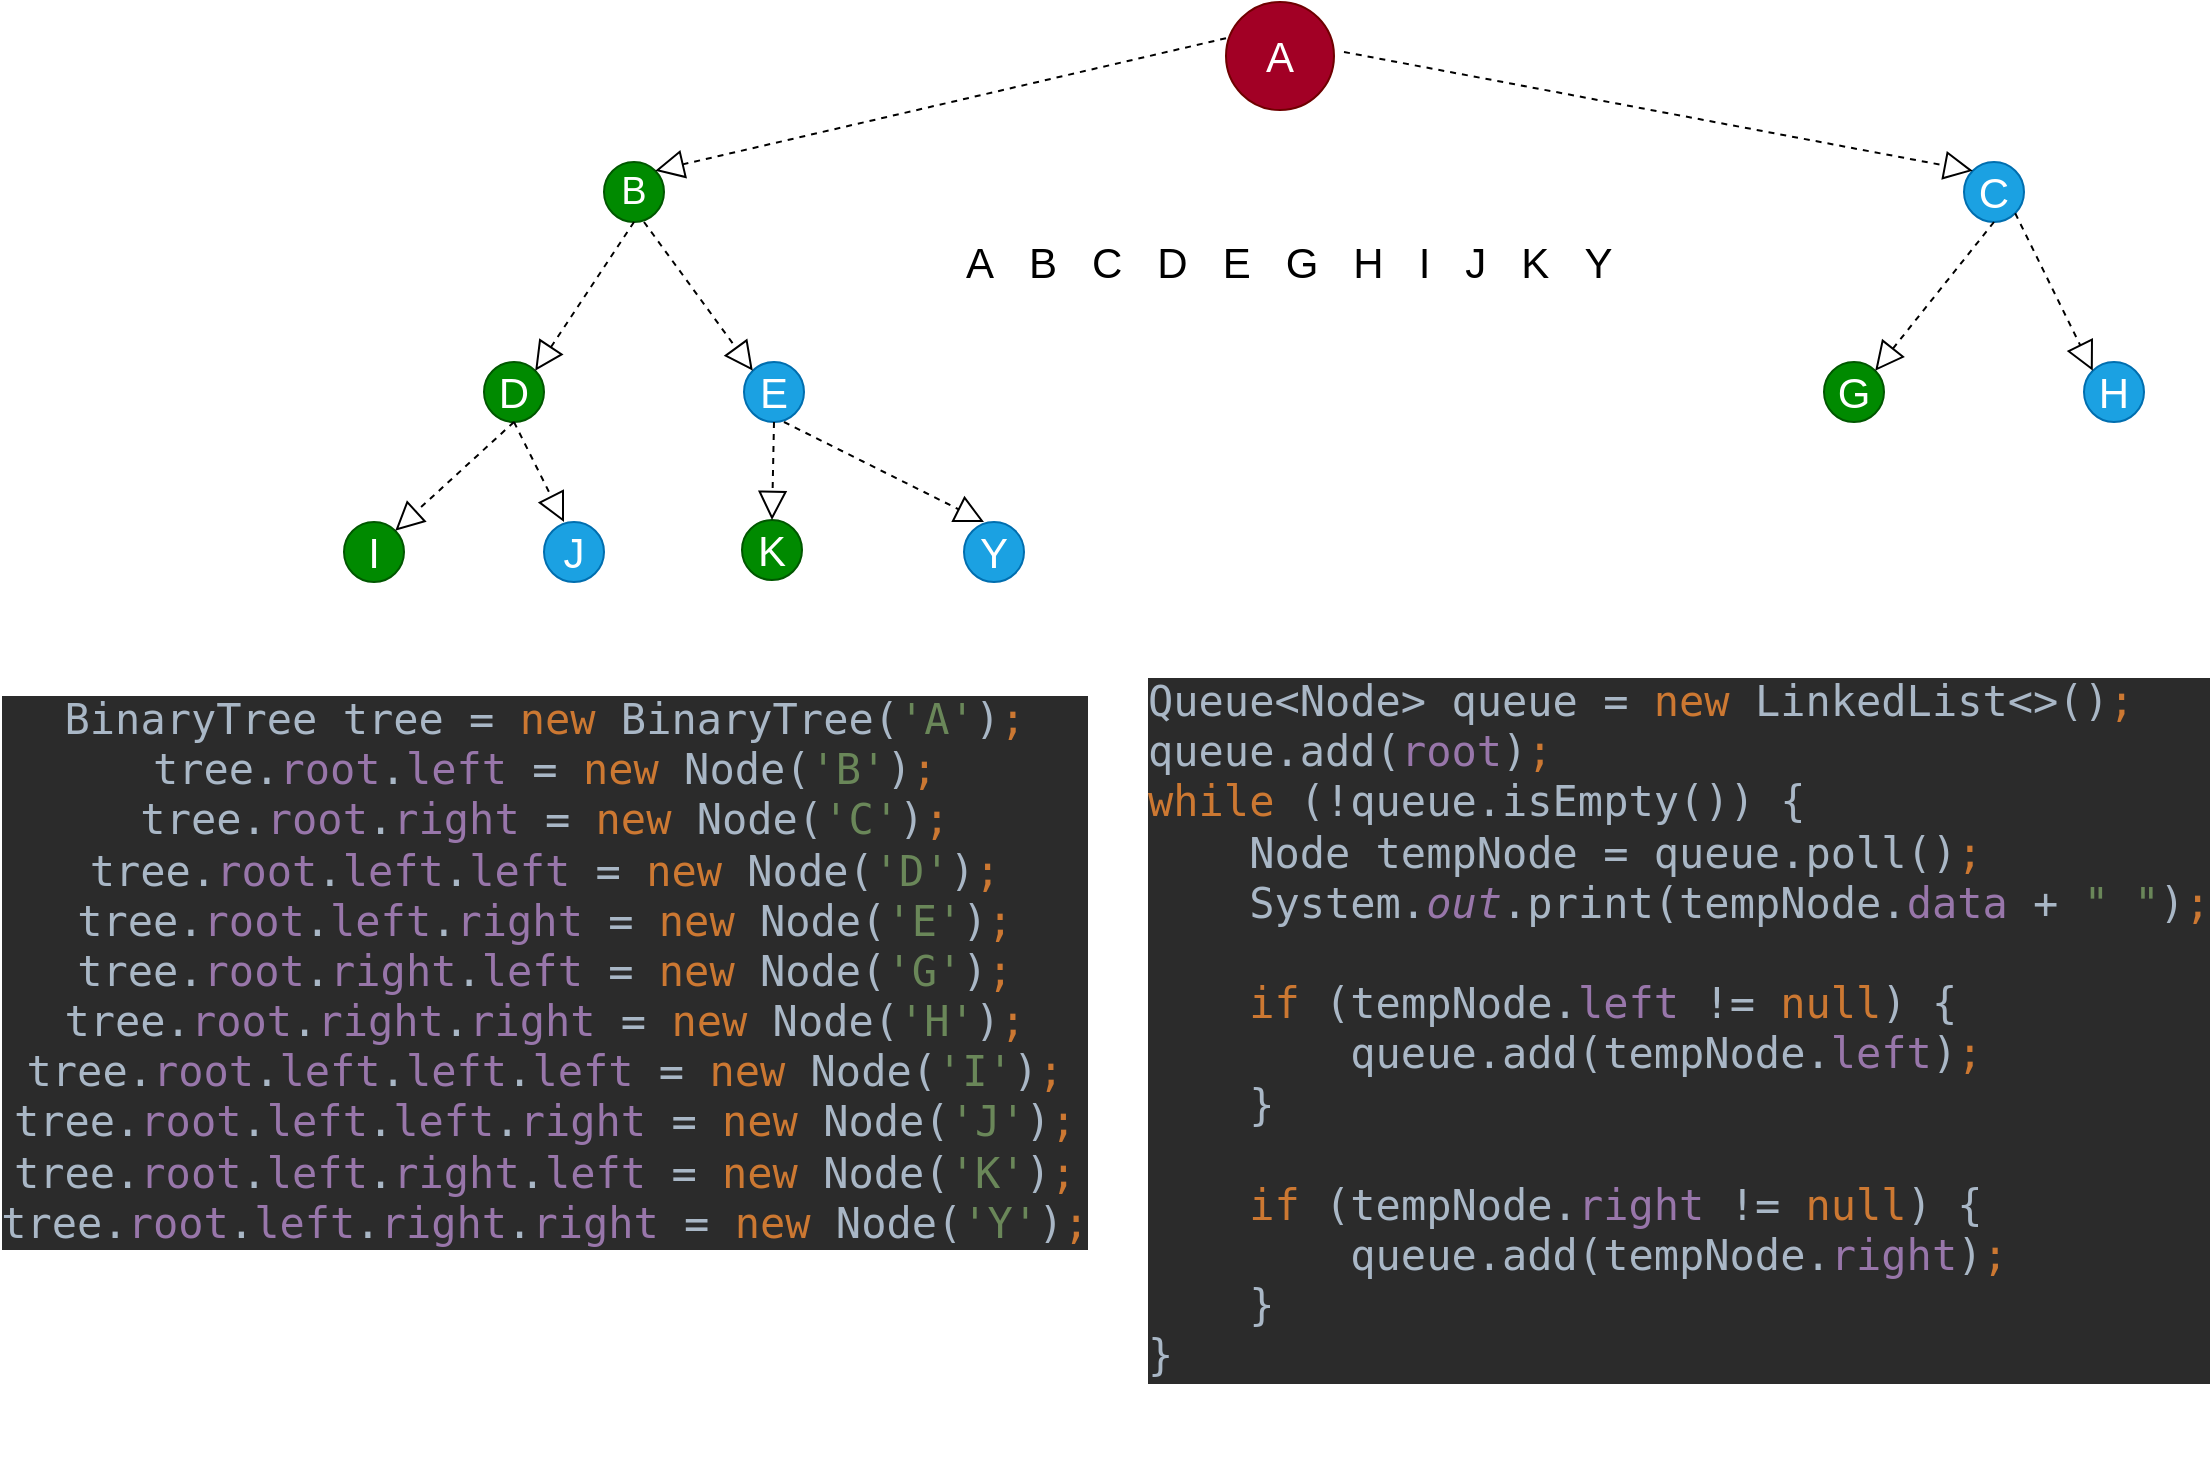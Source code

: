 <mxfile version="20.5.3" type="embed"><diagram id="RtrrDdBwXUU5Bzf3hxCM" name="Page-1"><mxGraphModel dx="2117" dy="665" grid="1" gridSize="10" guides="1" tooltips="1" connect="1" arrows="1" fold="1" page="1" pageScale="1" pageWidth="850" pageHeight="1100" math="0" shadow="0"><root><mxCell id="0"/><mxCell id="1" parent="0"/><mxCell id="2" value="C" style="ellipse;whiteSpace=wrap;html=1;aspect=fixed;fillColor=#1ba1e2;fontColor=#ffffff;strokeColor=#006EAF;fontSize=21;" vertex="1" parent="1"><mxGeometry x="740" y="80" width="30" height="30" as="geometry"/></mxCell><mxCell id="3" value="D" style="ellipse;whiteSpace=wrap;html=1;aspect=fixed;fillColor=#008a00;fontColor=#ffffff;strokeColor=#005700;fontSize=21;" vertex="1" parent="1"><mxGeometry y="180" width="30" height="30" as="geometry"/></mxCell><mxCell id="4" value="G" style="ellipse;whiteSpace=wrap;html=1;aspect=fixed;fillColor=#008a00;fontColor=#ffffff;strokeColor=#005700;fontSize=21;" vertex="1" parent="1"><mxGeometry x="670" y="180" width="30" height="30" as="geometry"/></mxCell><mxCell id="5" value="H" style="ellipse;whiteSpace=wrap;html=1;aspect=fixed;fillColor=#1ba1e2;fontColor=#ffffff;strokeColor=#006EAF;fontSize=21;" vertex="1" parent="1"><mxGeometry x="800" y="180" width="30" height="30" as="geometry"/></mxCell><mxCell id="6" value="&lt;font style=&quot;font-size: 19px;&quot;&gt;B&lt;/font&gt;" style="ellipse;whiteSpace=wrap;html=1;aspect=fixed;fillColor=#008a00;fontColor=#ffffff;strokeColor=#005700;" vertex="1" parent="1"><mxGeometry x="60" y="80" width="30" height="30" as="geometry"/></mxCell><mxCell id="7" value="E" style="ellipse;whiteSpace=wrap;html=1;aspect=fixed;fillColor=#1ba1e2;fontColor=#ffffff;strokeColor=#006EAF;fontSize=21;" vertex="1" parent="1"><mxGeometry x="130" y="180" width="30" height="30" as="geometry"/></mxCell><mxCell id="8" value="" style="endArrow=block;dashed=1;endFill=0;endSize=12;html=1;rounded=0;entryX=1;entryY=0;entryDx=0;entryDy=0;exitX=-0.063;exitY=0.335;exitDx=0;exitDy=0;exitPerimeter=0;" edge="1" parent="1" target="6"><mxGeometry width="160" relative="1" as="geometry"><mxPoint x="376.85" y="16.75" as="sourcePoint"/><mxPoint x="290" y="24.33" as="targetPoint"/></mxGeometry></mxCell><mxCell id="9" value="" style="endArrow=block;dashed=1;endFill=0;endSize=12;html=1;rounded=0;entryX=0;entryY=0;entryDx=0;entryDy=0;exitX=1;exitY=0.5;exitDx=0;exitDy=0;" edge="1" parent="1" target="2"><mxGeometry width="160" relative="1" as="geometry"><mxPoint x="430" y="25" as="sourcePoint"/><mxPoint x="590" y="20" as="targetPoint"/></mxGeometry></mxCell><mxCell id="10" value="" style="endArrow=block;dashed=1;endFill=0;endSize=12;html=1;rounded=0;exitX=0.5;exitY=1;exitDx=0;exitDy=0;entryX=1;entryY=0;entryDx=0;entryDy=0;" edge="1" parent="1" source="6" target="3"><mxGeometry width="160" relative="1" as="geometry"><mxPoint x="40" y="330" as="sourcePoint"/><mxPoint x="200" y="330" as="targetPoint"/></mxGeometry></mxCell><mxCell id="11" value="" style="endArrow=block;dashed=1;endFill=0;endSize=12;html=1;rounded=0;entryX=0;entryY=0;entryDx=0;entryDy=0;" edge="1" parent="1" target="7"><mxGeometry width="160" relative="1" as="geometry"><mxPoint x="80" y="110" as="sourcePoint"/><mxPoint x="360" y="340" as="targetPoint"/></mxGeometry></mxCell><mxCell id="12" value="" style="endArrow=block;dashed=1;endFill=0;endSize=12;html=1;rounded=0;exitX=0.5;exitY=1;exitDx=0;exitDy=0;entryX=1;entryY=0;entryDx=0;entryDy=0;" edge="1" parent="1" source="2" target="4"><mxGeometry width="160" relative="1" as="geometry"><mxPoint x="385" y="320" as="sourcePoint"/><mxPoint x="545" y="320" as="targetPoint"/></mxGeometry></mxCell><mxCell id="13" value="" style="endArrow=block;dashed=1;endFill=0;endSize=12;html=1;rounded=0;exitX=1;exitY=1;exitDx=0;exitDy=0;entryX=0;entryY=0;entryDx=0;entryDy=0;" edge="1" parent="1" source="2" target="5"><mxGeometry width="160" relative="1" as="geometry"><mxPoint x="700" y="330" as="sourcePoint"/><mxPoint x="860" y="330" as="targetPoint"/></mxGeometry></mxCell><mxCell id="14" value="I" style="ellipse;whiteSpace=wrap;html=1;aspect=fixed;fillColor=#008a00;fontColor=#ffffff;strokeColor=#005700;fontSize=21;" vertex="1" parent="1"><mxGeometry x="-70" y="260" width="30" height="30" as="geometry"/></mxCell><mxCell id="15" value="" style="endArrow=block;dashed=1;endFill=0;endSize=12;html=1;rounded=0;fontSize=21;entryX=1;entryY=0;entryDx=0;entryDy=0;exitX=0.5;exitY=1;exitDx=0;exitDy=0;" edge="1" parent="1" source="3" target="14"><mxGeometry width="160" relative="1" as="geometry"><mxPoint x="20" y="210" as="sourcePoint"/><mxPoint x="220" y="360" as="targetPoint"/></mxGeometry></mxCell><mxCell id="16" value="J" style="ellipse;whiteSpace=wrap;html=1;aspect=fixed;fillColor=#1ba1e2;fontColor=#ffffff;strokeColor=#006EAF;fontSize=21;" vertex="1" parent="1"><mxGeometry x="30" y="260" width="30" height="30" as="geometry"/></mxCell><mxCell id="17" value="" style="endArrow=block;dashed=1;endFill=0;endSize=12;html=1;rounded=0;fontSize=21;exitX=0.5;exitY=1;exitDx=0;exitDy=0;" edge="1" parent="1" source="3"><mxGeometry width="160" relative="1" as="geometry"><mxPoint x="110" y="240" as="sourcePoint"/><mxPoint x="40" y="260" as="targetPoint"/></mxGeometry></mxCell><mxCell id="18" value="K" style="ellipse;whiteSpace=wrap;html=1;aspect=fixed;fillColor=#008a00;fontColor=#ffffff;strokeColor=#005700;fontSize=21;" vertex="1" parent="1"><mxGeometry x="129" y="259" width="30" height="30" as="geometry"/></mxCell><mxCell id="19" value="" style="endArrow=block;dashed=1;endFill=0;endSize=12;html=1;rounded=0;fontSize=21;exitX=0.5;exitY=1;exitDx=0;exitDy=0;entryX=0.5;entryY=0;entryDx=0;entryDy=0;" edge="1" parent="1" source="7" target="18"><mxGeometry width="160" relative="1" as="geometry"><mxPoint x="80" y="350" as="sourcePoint"/><mxPoint x="240" y="350" as="targetPoint"/></mxGeometry></mxCell><mxCell id="20" value="Y" style="ellipse;whiteSpace=wrap;html=1;aspect=fixed;fillColor=#1ba1e2;fontColor=#ffffff;strokeColor=#006EAF;fontSize=21;" vertex="1" parent="1"><mxGeometry x="240" y="260" width="30" height="30" as="geometry"/></mxCell><mxCell id="21" value="" style="endArrow=block;dashed=1;endFill=0;endSize=12;html=1;rounded=0;fontSize=21;" edge="1" parent="1"><mxGeometry width="160" relative="1" as="geometry"><mxPoint x="150" y="210" as="sourcePoint"/><mxPoint x="250" y="260" as="targetPoint"/></mxGeometry></mxCell><mxCell id="22" value="A" style="ellipse;whiteSpace=wrap;html=1;aspect=fixed;fillColor=#a20025;fontColor=#ffffff;strokeColor=#6F0000;fontSize=21;" vertex="1" parent="1"><mxGeometry x="371" width="54" height="54" as="geometry"/></mxCell><mxCell id="23" value="&lt;div style=&quot;background-color:#2b2b2b;color:#a9b7c6;font-family:'JetBrains Mono',monospace;font-size:9,8pt;&quot;&gt;&lt;pre&gt;BinaryTree tree = &lt;span style=&quot;color:#cc7832;&quot;&gt;new &lt;/span&gt;BinaryTree(&lt;span style=&quot;color:#6a8759;&quot;&gt;'A'&lt;/span&gt;)&lt;span style=&quot;color:#cc7832;&quot;&gt;;&lt;br&gt;&lt;/span&gt;tree.&lt;span style=&quot;color:#9876aa;&quot;&gt;root&lt;/span&gt;.&lt;span style=&quot;color:#9876aa;&quot;&gt;left &lt;/span&gt;= &lt;span style=&quot;color:#cc7832;&quot;&gt;new &lt;/span&gt;Node(&lt;span style=&quot;color:#6a8759;&quot;&gt;'B'&lt;/span&gt;)&lt;span style=&quot;color:#cc7832;&quot;&gt;;&lt;br&gt;&lt;/span&gt;tree.&lt;span style=&quot;color:#9876aa;&quot;&gt;root&lt;/span&gt;.&lt;span style=&quot;color:#9876aa;&quot;&gt;right &lt;/span&gt;= &lt;span style=&quot;color:#cc7832;&quot;&gt;new &lt;/span&gt;Node(&lt;span style=&quot;color:#6a8759;&quot;&gt;'C'&lt;/span&gt;)&lt;span style=&quot;color:#cc7832;&quot;&gt;;&lt;br&gt;&lt;/span&gt;tree.&lt;span style=&quot;color:#9876aa;&quot;&gt;root&lt;/span&gt;.&lt;span style=&quot;color:#9876aa;&quot;&gt;left&lt;/span&gt;.&lt;span style=&quot;color:#9876aa;&quot;&gt;left &lt;/span&gt;= &lt;span style=&quot;color:#cc7832;&quot;&gt;new &lt;/span&gt;Node(&lt;span style=&quot;color:#6a8759;&quot;&gt;'D'&lt;/span&gt;)&lt;span style=&quot;color:#cc7832;&quot;&gt;;&lt;br&gt;&lt;/span&gt;tree.&lt;span style=&quot;color:#9876aa;&quot;&gt;root&lt;/span&gt;.&lt;span style=&quot;color:#9876aa;&quot;&gt;left&lt;/span&gt;.&lt;span style=&quot;color:#9876aa;&quot;&gt;right &lt;/span&gt;= &lt;span style=&quot;color:#cc7832;&quot;&gt;new &lt;/span&gt;Node(&lt;span style=&quot;color:#6a8759;&quot;&gt;'E'&lt;/span&gt;)&lt;span style=&quot;color:#cc7832;&quot;&gt;;&lt;br&gt;&lt;/span&gt;tree.&lt;span style=&quot;color:#9876aa;&quot;&gt;root&lt;/span&gt;.&lt;span style=&quot;color:#9876aa;&quot;&gt;right&lt;/span&gt;.&lt;span style=&quot;color:#9876aa;&quot;&gt;left &lt;/span&gt;= &lt;span style=&quot;color:#cc7832;&quot;&gt;new &lt;/span&gt;Node(&lt;span style=&quot;color:#6a8759;&quot;&gt;'G'&lt;/span&gt;)&lt;span style=&quot;color:#cc7832;&quot;&gt;;&lt;br&gt;&lt;/span&gt;tree.&lt;span style=&quot;color:#9876aa;&quot;&gt;root&lt;/span&gt;.&lt;span style=&quot;color:#9876aa;&quot;&gt;right&lt;/span&gt;.&lt;span style=&quot;color:#9876aa;&quot;&gt;right &lt;/span&gt;= &lt;span style=&quot;color:#cc7832;&quot;&gt;new &lt;/span&gt;Node(&lt;span style=&quot;color:#6a8759;&quot;&gt;'H'&lt;/span&gt;)&lt;span style=&quot;color:#cc7832;&quot;&gt;;&lt;br&gt;&lt;/span&gt;tree.&lt;span style=&quot;color:#9876aa;&quot;&gt;root&lt;/span&gt;.&lt;span style=&quot;color:#9876aa;&quot;&gt;left&lt;/span&gt;.&lt;span style=&quot;color:#9876aa;&quot;&gt;left&lt;/span&gt;.&lt;span style=&quot;color:#9876aa;&quot;&gt;left &lt;/span&gt;= &lt;span style=&quot;color:#cc7832;&quot;&gt;new &lt;/span&gt;Node(&lt;span style=&quot;color:#6a8759;&quot;&gt;'I'&lt;/span&gt;)&lt;span style=&quot;color:#cc7832;&quot;&gt;;&lt;br&gt;&lt;/span&gt;tree.&lt;span style=&quot;color:#9876aa;&quot;&gt;root&lt;/span&gt;.&lt;span style=&quot;color:#9876aa;&quot;&gt;left&lt;/span&gt;.&lt;span style=&quot;color:#9876aa;&quot;&gt;left&lt;/span&gt;.&lt;span style=&quot;color:#9876aa;&quot;&gt;right &lt;/span&gt;= &lt;span style=&quot;color:#cc7832;&quot;&gt;new &lt;/span&gt;Node(&lt;span style=&quot;color:#6a8759;&quot;&gt;'J'&lt;/span&gt;)&lt;span style=&quot;color:#cc7832;&quot;&gt;;&lt;br&gt;&lt;/span&gt;tree.&lt;span style=&quot;color:#9876aa;&quot;&gt;root&lt;/span&gt;.&lt;span style=&quot;color:#9876aa;&quot;&gt;left&lt;/span&gt;.&lt;span style=&quot;color:#9876aa;&quot;&gt;right&lt;/span&gt;.&lt;span style=&quot;color:#9876aa;&quot;&gt;left &lt;/span&gt;= &lt;span style=&quot;color:#cc7832;&quot;&gt;new &lt;/span&gt;Node(&lt;span style=&quot;color:#6a8759;&quot;&gt;'K'&lt;/span&gt;)&lt;span style=&quot;color:#cc7832;&quot;&gt;;&lt;br&gt;&lt;/span&gt;tree.&lt;span style=&quot;color:#9876aa;&quot;&gt;root&lt;/span&gt;.&lt;span style=&quot;color:#9876aa;&quot;&gt;left&lt;/span&gt;.&lt;span style=&quot;color:#9876aa;&quot;&gt;right&lt;/span&gt;.&lt;span style=&quot;color:#9876aa;&quot;&gt;right &lt;/span&gt;= &lt;span style=&quot;color:#cc7832;&quot;&gt;new &lt;/span&gt;Node(&lt;span style=&quot;color:#6a8759;&quot;&gt;'Y'&lt;/span&gt;)&lt;span style=&quot;color:#cc7832;&quot;&gt;;&lt;/span&gt;&lt;/pre&gt;&lt;/div&gt;" style="text;html=1;align=center;verticalAlign=middle;resizable=0;points=[];autosize=1;strokeColor=none;fillColor=none;fontSize=21;" vertex="1" parent="1"><mxGeometry x="-230" y="320" width="520" height="330" as="geometry"/></mxCell><mxCell id="24" value="&lt;div style=&quot;background-color:#2b2b2b;color:#a9b7c6;font-family:'JetBrains Mono',monospace;font-size:9,8pt;&quot;&gt;&lt;pre&gt;Queue&amp;lt;Node&amp;gt; queue = &lt;span style=&quot;color:#cc7832;&quot;&gt;new &lt;/span&gt;LinkedList&amp;lt;&amp;gt;()&lt;span style=&quot;color:#cc7832;&quot;&gt;;&lt;br&gt;&lt;/span&gt;queue.add(&lt;span style=&quot;color:#9876aa;&quot;&gt;root&lt;/span&gt;)&lt;span style=&quot;color:#cc7832;&quot;&gt;;&lt;br&gt;&lt;/span&gt;&lt;span style=&quot;color:#cc7832;&quot;&gt;while &lt;/span&gt;(!queue.isEmpty()) {&lt;br&gt;    Node tempNode = queue.poll()&lt;span style=&quot;color:#cc7832;&quot;&gt;;&lt;br&gt;&lt;/span&gt;&lt;span style=&quot;color:#cc7832;&quot;&gt;    &lt;/span&gt;System.&lt;span style=&quot;color:#9876aa;font-style:italic;&quot;&gt;out&lt;/span&gt;.print(tempNode.&lt;span style=&quot;color:#9876aa;&quot;&gt;data &lt;/span&gt;+ &lt;span style=&quot;color:#6a8759;&quot;&gt;&quot; &quot;&lt;/span&gt;)&lt;span style=&quot;color:#cc7832;&quot;&gt;;&lt;br&gt;&lt;/span&gt;&lt;span style=&quot;color:#cc7832;&quot;&gt;&lt;br&gt;&lt;/span&gt;&lt;span style=&quot;color:#cc7832;&quot;&gt;    if &lt;/span&gt;(tempNode.&lt;span style=&quot;color:#9876aa;&quot;&gt;left &lt;/span&gt;!= &lt;span style=&quot;color:#cc7832;&quot;&gt;null&lt;/span&gt;) {&lt;br&gt;        queue.add(tempNode.&lt;span style=&quot;color:#9876aa;&quot;&gt;left&lt;/span&gt;)&lt;span style=&quot;color:#cc7832;&quot;&gt;;&lt;br&gt;&lt;/span&gt;&lt;span style=&quot;color:#cc7832;&quot;&gt;    &lt;/span&gt;}&lt;br&gt;&lt;br&gt;    &lt;span style=&quot;color:#cc7832;&quot;&gt;if &lt;/span&gt;(tempNode.&lt;span style=&quot;color:#9876aa;&quot;&gt;right &lt;/span&gt;!= &lt;span style=&quot;color:#cc7832;&quot;&gt;null&lt;/span&gt;) {&lt;br&gt;        queue.add(tempNode.&lt;span style=&quot;color:#9876aa;&quot;&gt;right&lt;/span&gt;)&lt;span style=&quot;color:#cc7832;&quot;&gt;;&lt;br&gt;&lt;/span&gt;&lt;span style=&quot;color:#cc7832;&quot;&gt;    &lt;/span&gt;}&lt;br&gt;}&lt;/pre&gt;&lt;/div&gt;" style="text;whiteSpace=wrap;html=1;fontSize=21;" vertex="1" parent="1"><mxGeometry x="330" y="310" width="520" height="420" as="geometry"/></mxCell><mxCell id="25" value="A&amp;nbsp; &amp;nbsp;B&amp;nbsp; &amp;nbsp;C&amp;nbsp; &amp;nbsp;D&amp;nbsp; &amp;nbsp;E&amp;nbsp; &amp;nbsp;G&amp;nbsp; &amp;nbsp;H&amp;nbsp; &amp;nbsp;I&amp;nbsp; &amp;nbsp;J&amp;nbsp; &amp;nbsp;K&amp;nbsp; &amp;nbsp;Y&amp;nbsp;" style="text;html=1;align=center;verticalAlign=middle;resizable=0;points=[];autosize=1;strokeColor=none;fillColor=none;fontSize=21;" vertex="1" parent="1"><mxGeometry x="230" y="110" width="350" height="40" as="geometry"/></mxCell></root></mxGraphModel></diagram></mxfile>